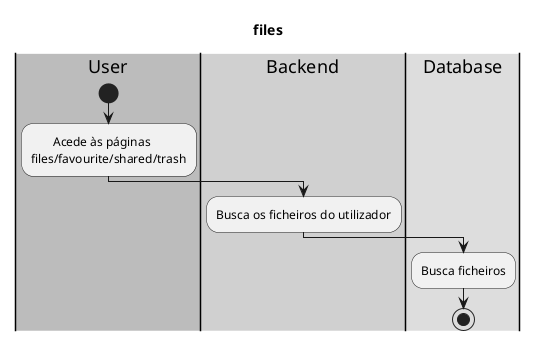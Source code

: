 @startuml

skinparam Monochrome true

title files

|#bcbcbc|User|
|#d0d0d0|Backend|
|#dddddd|Database|

|User|
start
    :       Acede às páginas \nfiles/favourite/shared/trash;
    |Backend|
    :Busca os ficheiros do utilizador;
    |Database|
    :Busca ficheiros;
stop


@enduml